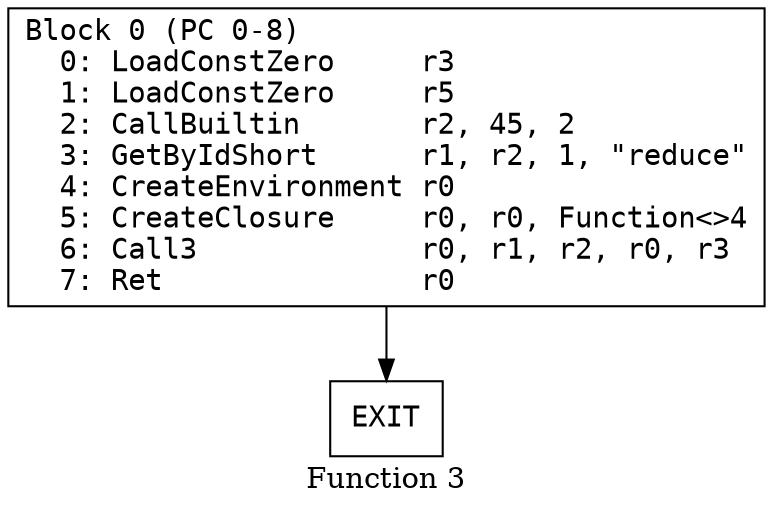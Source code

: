 // Function 3 from cjs_v96
// Generated from data/cjs_v96.dot

digraph {
  rankdir=TB;
  node [shape=box, fontname="monospace"];

  label = "Function 3";
  style = filled;
  color = lightgrey;

  f3_n0 [ label = "Block 0 (PC 0-8)\l  0: LoadConstZero     r3\l  1: LoadConstZero     r5\l  2: CallBuiltin       r2, 45, 2\l  3: GetByIdShort      r1, r2, 1, \"reduce\"\l  4: CreateEnvironment r0\l  5: CreateClosure     r0, r0, Function<>4\l  6: Call3             r0, r1, r2, r0, r3\l  7: Ret               r0\l" ]
  f3_n1 [ label = "EXIT" ]

  f3_n0 -> f3_n1
}

